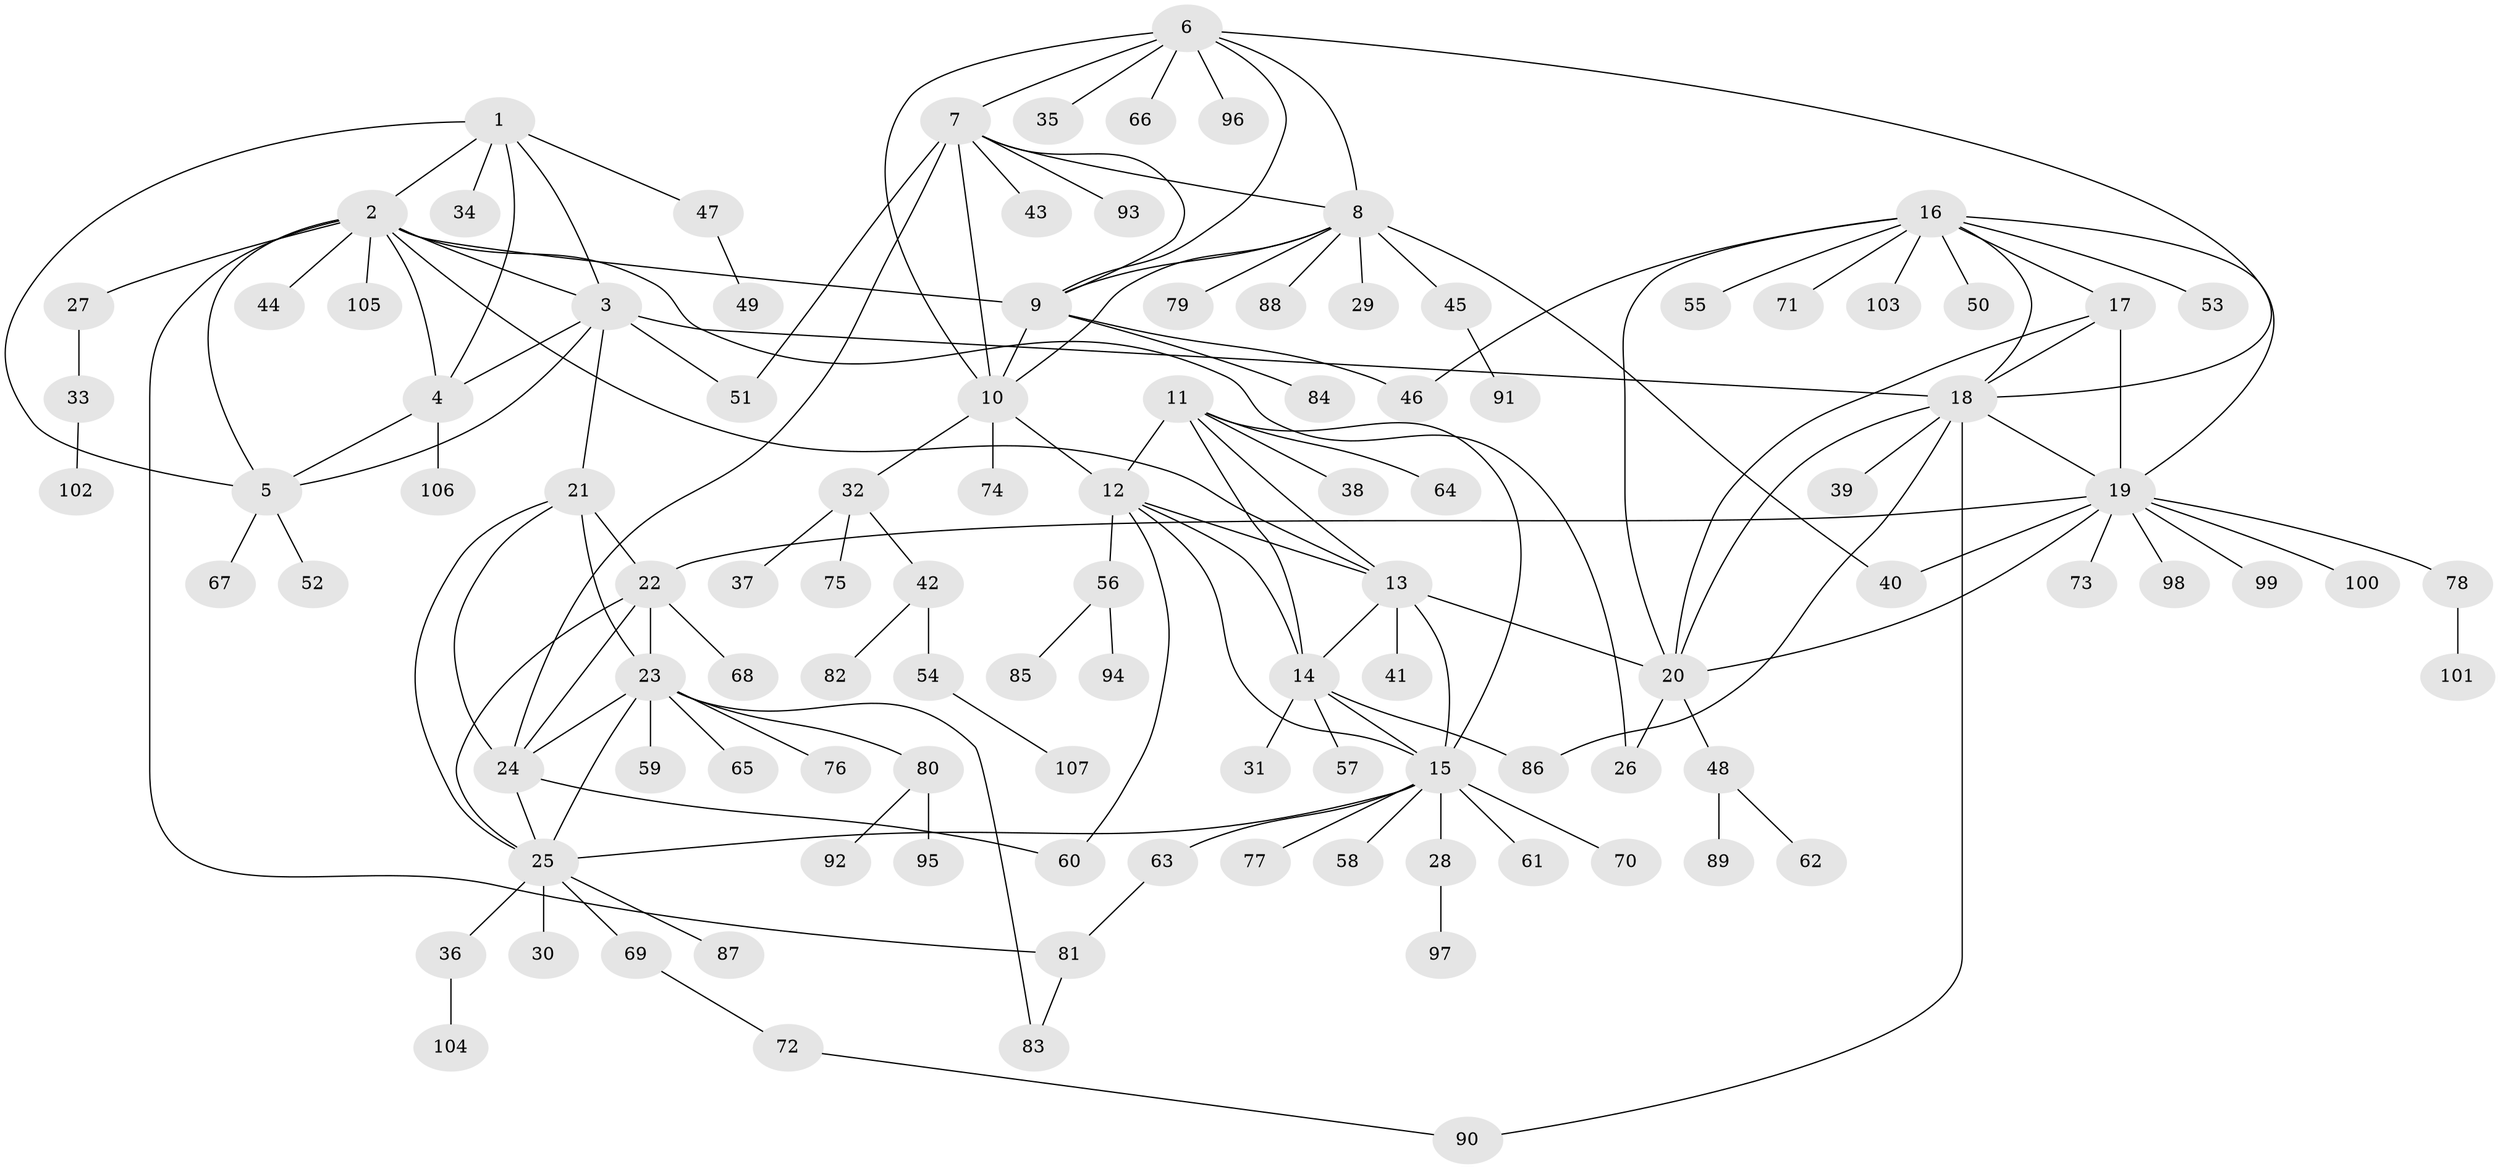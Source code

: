 // Generated by graph-tools (version 1.1) at 2025/26/03/09/25 03:26:46]
// undirected, 107 vertices, 151 edges
graph export_dot {
graph [start="1"]
  node [color=gray90,style=filled];
  1;
  2;
  3;
  4;
  5;
  6;
  7;
  8;
  9;
  10;
  11;
  12;
  13;
  14;
  15;
  16;
  17;
  18;
  19;
  20;
  21;
  22;
  23;
  24;
  25;
  26;
  27;
  28;
  29;
  30;
  31;
  32;
  33;
  34;
  35;
  36;
  37;
  38;
  39;
  40;
  41;
  42;
  43;
  44;
  45;
  46;
  47;
  48;
  49;
  50;
  51;
  52;
  53;
  54;
  55;
  56;
  57;
  58;
  59;
  60;
  61;
  62;
  63;
  64;
  65;
  66;
  67;
  68;
  69;
  70;
  71;
  72;
  73;
  74;
  75;
  76;
  77;
  78;
  79;
  80;
  81;
  82;
  83;
  84;
  85;
  86;
  87;
  88;
  89;
  90;
  91;
  92;
  93;
  94;
  95;
  96;
  97;
  98;
  99;
  100;
  101;
  102;
  103;
  104;
  105;
  106;
  107;
  1 -- 2;
  1 -- 3;
  1 -- 4;
  1 -- 5;
  1 -- 34;
  1 -- 47;
  2 -- 3;
  2 -- 4;
  2 -- 5;
  2 -- 9;
  2 -- 13;
  2 -- 26;
  2 -- 27;
  2 -- 44;
  2 -- 81;
  2 -- 105;
  3 -- 4;
  3 -- 5;
  3 -- 18;
  3 -- 21;
  3 -- 51;
  4 -- 5;
  4 -- 106;
  5 -- 52;
  5 -- 67;
  6 -- 7;
  6 -- 8;
  6 -- 9;
  6 -- 10;
  6 -- 18;
  6 -- 35;
  6 -- 66;
  6 -- 96;
  7 -- 8;
  7 -- 9;
  7 -- 10;
  7 -- 24;
  7 -- 43;
  7 -- 51;
  7 -- 93;
  8 -- 9;
  8 -- 10;
  8 -- 29;
  8 -- 40;
  8 -- 45;
  8 -- 79;
  8 -- 88;
  9 -- 10;
  9 -- 46;
  9 -- 84;
  10 -- 12;
  10 -- 32;
  10 -- 74;
  11 -- 12;
  11 -- 13;
  11 -- 14;
  11 -- 15;
  11 -- 38;
  11 -- 64;
  12 -- 13;
  12 -- 14;
  12 -- 15;
  12 -- 56;
  12 -- 60;
  13 -- 14;
  13 -- 15;
  13 -- 20;
  13 -- 41;
  14 -- 15;
  14 -- 31;
  14 -- 57;
  14 -- 86;
  15 -- 25;
  15 -- 28;
  15 -- 58;
  15 -- 61;
  15 -- 63;
  15 -- 70;
  15 -- 77;
  16 -- 17;
  16 -- 18;
  16 -- 19;
  16 -- 20;
  16 -- 46;
  16 -- 50;
  16 -- 53;
  16 -- 55;
  16 -- 71;
  16 -- 103;
  17 -- 18;
  17 -- 19;
  17 -- 20;
  18 -- 19;
  18 -- 20;
  18 -- 39;
  18 -- 86;
  18 -- 90;
  19 -- 20;
  19 -- 22;
  19 -- 40;
  19 -- 73;
  19 -- 78;
  19 -- 98;
  19 -- 99;
  19 -- 100;
  20 -- 26;
  20 -- 48;
  21 -- 22;
  21 -- 23;
  21 -- 24;
  21 -- 25;
  22 -- 23;
  22 -- 24;
  22 -- 25;
  22 -- 68;
  23 -- 24;
  23 -- 25;
  23 -- 59;
  23 -- 65;
  23 -- 76;
  23 -- 80;
  23 -- 83;
  24 -- 25;
  24 -- 60;
  25 -- 30;
  25 -- 36;
  25 -- 69;
  25 -- 87;
  27 -- 33;
  28 -- 97;
  32 -- 37;
  32 -- 42;
  32 -- 75;
  33 -- 102;
  36 -- 104;
  42 -- 54;
  42 -- 82;
  45 -- 91;
  47 -- 49;
  48 -- 62;
  48 -- 89;
  54 -- 107;
  56 -- 85;
  56 -- 94;
  63 -- 81;
  69 -- 72;
  72 -- 90;
  78 -- 101;
  80 -- 92;
  80 -- 95;
  81 -- 83;
}
